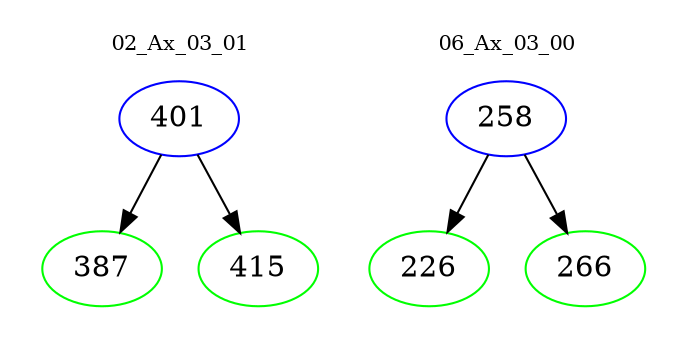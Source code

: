 digraph{
subgraph cluster_0 {
color = white
label = "02_Ax_03_01";
fontsize=10;
T0_401 [label="401", color="blue"]
T0_401 -> T0_387 [color="black"]
T0_387 [label="387", color="green"]
T0_401 -> T0_415 [color="black"]
T0_415 [label="415", color="green"]
}
subgraph cluster_1 {
color = white
label = "06_Ax_03_00";
fontsize=10;
T1_258 [label="258", color="blue"]
T1_258 -> T1_226 [color="black"]
T1_226 [label="226", color="green"]
T1_258 -> T1_266 [color="black"]
T1_266 [label="266", color="green"]
}
}
